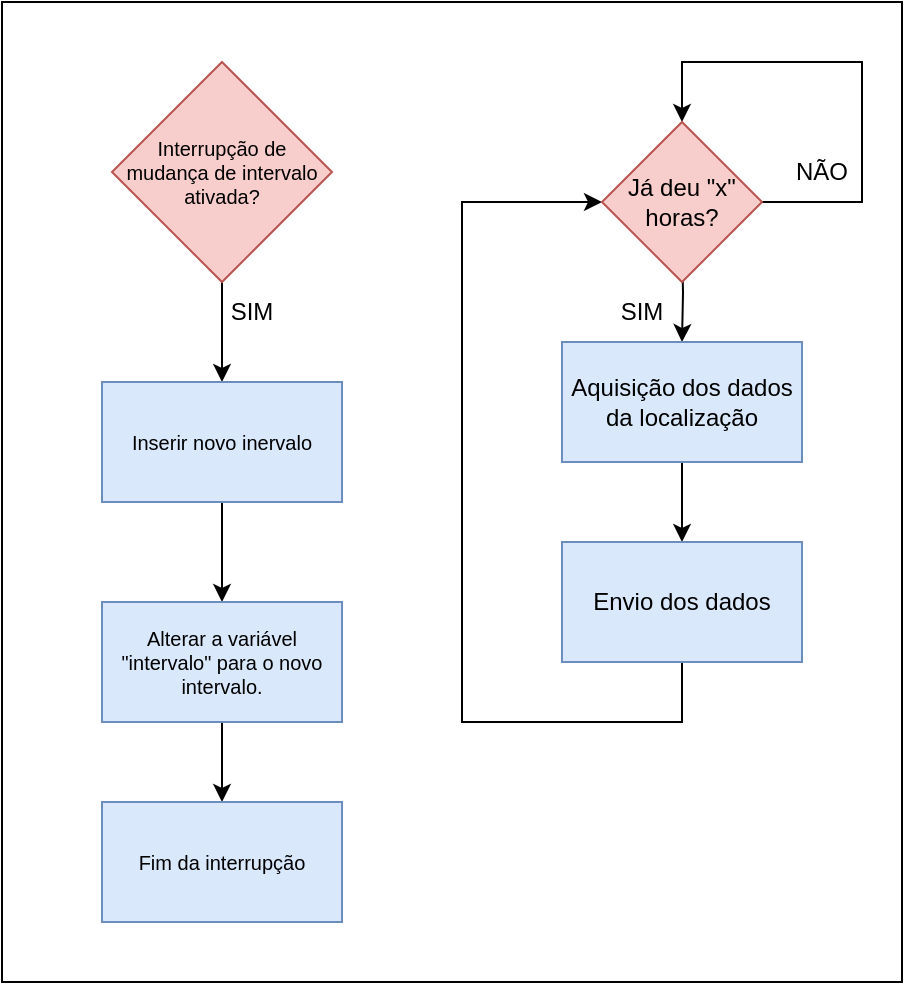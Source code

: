 <mxfile version="20.5.1" type="device"><diagram id="im8nsZUh6qzcsww6t4WQ" name="Página-1"><mxGraphModel dx="806" dy="508" grid="1" gridSize="10" guides="1" tooltips="1" connect="1" arrows="1" fold="1" page="1" pageScale="1" pageWidth="827" pageHeight="1169" math="0" shadow="0"><root><mxCell id="0"/><mxCell id="1" parent="0"/><mxCell id="jfVEgQxyWPhDJdyjiLRY-26" value="" style="rounded=0;whiteSpace=wrap;html=1;fontSize=10;" vertex="1" parent="1"><mxGeometry x="120" y="20" width="450" height="490" as="geometry"/></mxCell><mxCell id="jfVEgQxyWPhDJdyjiLRY-8" style="edgeStyle=orthogonalEdgeStyle;rounded=0;orthogonalLoop=1;jettySize=auto;html=1;" edge="1" parent="1" target="jfVEgQxyWPhDJdyjiLRY-7"><mxGeometry relative="1" as="geometry"><mxPoint x="460" y="140" as="sourcePoint"/></mxGeometry></mxCell><mxCell id="jfVEgQxyWPhDJdyjiLRY-10" style="edgeStyle=orthogonalEdgeStyle;rounded=0;orthogonalLoop=1;jettySize=auto;html=1;exitX=1;exitY=0.5;exitDx=0;exitDy=0;" edge="1" parent="1" source="jfVEgQxyWPhDJdyjiLRY-14"><mxGeometry relative="1" as="geometry"><mxPoint x="460" y="80" as="targetPoint"/><mxPoint x="644" y="90" as="sourcePoint"/><Array as="points"><mxPoint x="550" y="120"/><mxPoint x="550" y="50"/><mxPoint x="460" y="50"/></Array></mxGeometry></mxCell><mxCell id="jfVEgQxyWPhDJdyjiLRY-5" value="NÃO" style="text;html=1;strokeColor=none;fillColor=none;align=center;verticalAlign=middle;whiteSpace=wrap;rounded=0;" vertex="1" parent="1"><mxGeometry x="500" y="90" width="60" height="30" as="geometry"/></mxCell><mxCell id="jfVEgQxyWPhDJdyjiLRY-12" value="" style="edgeStyle=orthogonalEdgeStyle;rounded=0;orthogonalLoop=1;jettySize=auto;html=1;" edge="1" parent="1" source="jfVEgQxyWPhDJdyjiLRY-7" target="jfVEgQxyWPhDJdyjiLRY-11"><mxGeometry relative="1" as="geometry"/></mxCell><mxCell id="jfVEgQxyWPhDJdyjiLRY-7" value="Aquisição dos dados da localização" style="rounded=0;whiteSpace=wrap;html=1;fillColor=#dae8fc;strokeColor=#6c8ebf;" vertex="1" parent="1"><mxGeometry x="400" y="190" width="120" height="60" as="geometry"/></mxCell><mxCell id="jfVEgQxyWPhDJdyjiLRY-9" value="SIM" style="text;html=1;strokeColor=none;fillColor=none;align=center;verticalAlign=middle;whiteSpace=wrap;rounded=0;" vertex="1" parent="1"><mxGeometry x="410" y="160" width="60" height="30" as="geometry"/></mxCell><mxCell id="jfVEgQxyWPhDJdyjiLRY-15" style="edgeStyle=orthogonalEdgeStyle;rounded=0;orthogonalLoop=1;jettySize=auto;html=1;entryX=0;entryY=0.5;entryDx=0;entryDy=0;" edge="1" parent="1" source="jfVEgQxyWPhDJdyjiLRY-11" target="jfVEgQxyWPhDJdyjiLRY-14"><mxGeometry relative="1" as="geometry"><mxPoint x="340" y="120" as="targetPoint"/><Array as="points"><mxPoint x="460" y="380"/><mxPoint x="350" y="380"/><mxPoint x="350" y="120"/></Array></mxGeometry></mxCell><mxCell id="jfVEgQxyWPhDJdyjiLRY-11" value="Envio dos dados" style="rounded=0;whiteSpace=wrap;html=1;fillColor=#dae8fc;strokeColor=#6c8ebf;" vertex="1" parent="1"><mxGeometry x="400" y="290" width="120" height="60" as="geometry"/></mxCell><mxCell id="jfVEgQxyWPhDJdyjiLRY-14" value="Já deu &quot;x&quot; horas?" style="rhombus;whiteSpace=wrap;html=1;fillColor=#f8cecc;strokeColor=#b85450;" vertex="1" parent="1"><mxGeometry x="420" y="80" width="80" height="80" as="geometry"/></mxCell><mxCell id="jfVEgQxyWPhDJdyjiLRY-18" style="edgeStyle=orthogonalEdgeStyle;rounded=0;orthogonalLoop=1;jettySize=auto;html=1;entryX=0.5;entryY=0;entryDx=0;entryDy=0;fontSize=10;" edge="1" parent="1" source="jfVEgQxyWPhDJdyjiLRY-16" target="jfVEgQxyWPhDJdyjiLRY-17"><mxGeometry relative="1" as="geometry"/></mxCell><mxCell id="jfVEgQxyWPhDJdyjiLRY-16" value="Interrupção de mudança de intervalo ativada?" style="rhombus;whiteSpace=wrap;html=1;fontSize=10;fillColor=#f8cecc;strokeColor=#b85450;" vertex="1" parent="1"><mxGeometry x="175" y="50" width="110" height="110" as="geometry"/></mxCell><mxCell id="jfVEgQxyWPhDJdyjiLRY-23" value="" style="edgeStyle=orthogonalEdgeStyle;rounded=0;orthogonalLoop=1;jettySize=auto;html=1;fontSize=10;" edge="1" parent="1" source="jfVEgQxyWPhDJdyjiLRY-17" target="jfVEgQxyWPhDJdyjiLRY-22"><mxGeometry relative="1" as="geometry"/></mxCell><mxCell id="jfVEgQxyWPhDJdyjiLRY-17" value="Inserir novo inervalo" style="rounded=0;whiteSpace=wrap;html=1;fontSize=10;fillColor=#dae8fc;strokeColor=#6c8ebf;" vertex="1" parent="1"><mxGeometry x="170" y="210" width="120" height="60" as="geometry"/></mxCell><mxCell id="jfVEgQxyWPhDJdyjiLRY-19" value="SIM" style="text;html=1;strokeColor=none;fillColor=none;align=center;verticalAlign=middle;whiteSpace=wrap;rounded=0;" vertex="1" parent="1"><mxGeometry x="215" y="160" width="60" height="30" as="geometry"/></mxCell><mxCell id="jfVEgQxyWPhDJdyjiLRY-25" style="edgeStyle=orthogonalEdgeStyle;rounded=0;orthogonalLoop=1;jettySize=auto;html=1;entryX=0.5;entryY=0;entryDx=0;entryDy=0;fontSize=10;" edge="1" parent="1" source="jfVEgQxyWPhDJdyjiLRY-22" target="jfVEgQxyWPhDJdyjiLRY-24"><mxGeometry relative="1" as="geometry"/></mxCell><mxCell id="jfVEgQxyWPhDJdyjiLRY-22" value="Alterar a variável &quot;intervalo&quot; para o novo intervalo." style="rounded=0;whiteSpace=wrap;html=1;fontSize=10;fillColor=#dae8fc;strokeColor=#6c8ebf;" vertex="1" parent="1"><mxGeometry x="170" y="320" width="120" height="60" as="geometry"/></mxCell><mxCell id="jfVEgQxyWPhDJdyjiLRY-24" value="Fim da interrupção" style="rounded=0;whiteSpace=wrap;html=1;fontSize=10;fillColor=#dae8fc;strokeColor=#6c8ebf;" vertex="1" parent="1"><mxGeometry x="170" y="420" width="120" height="60" as="geometry"/></mxCell></root></mxGraphModel></diagram></mxfile>